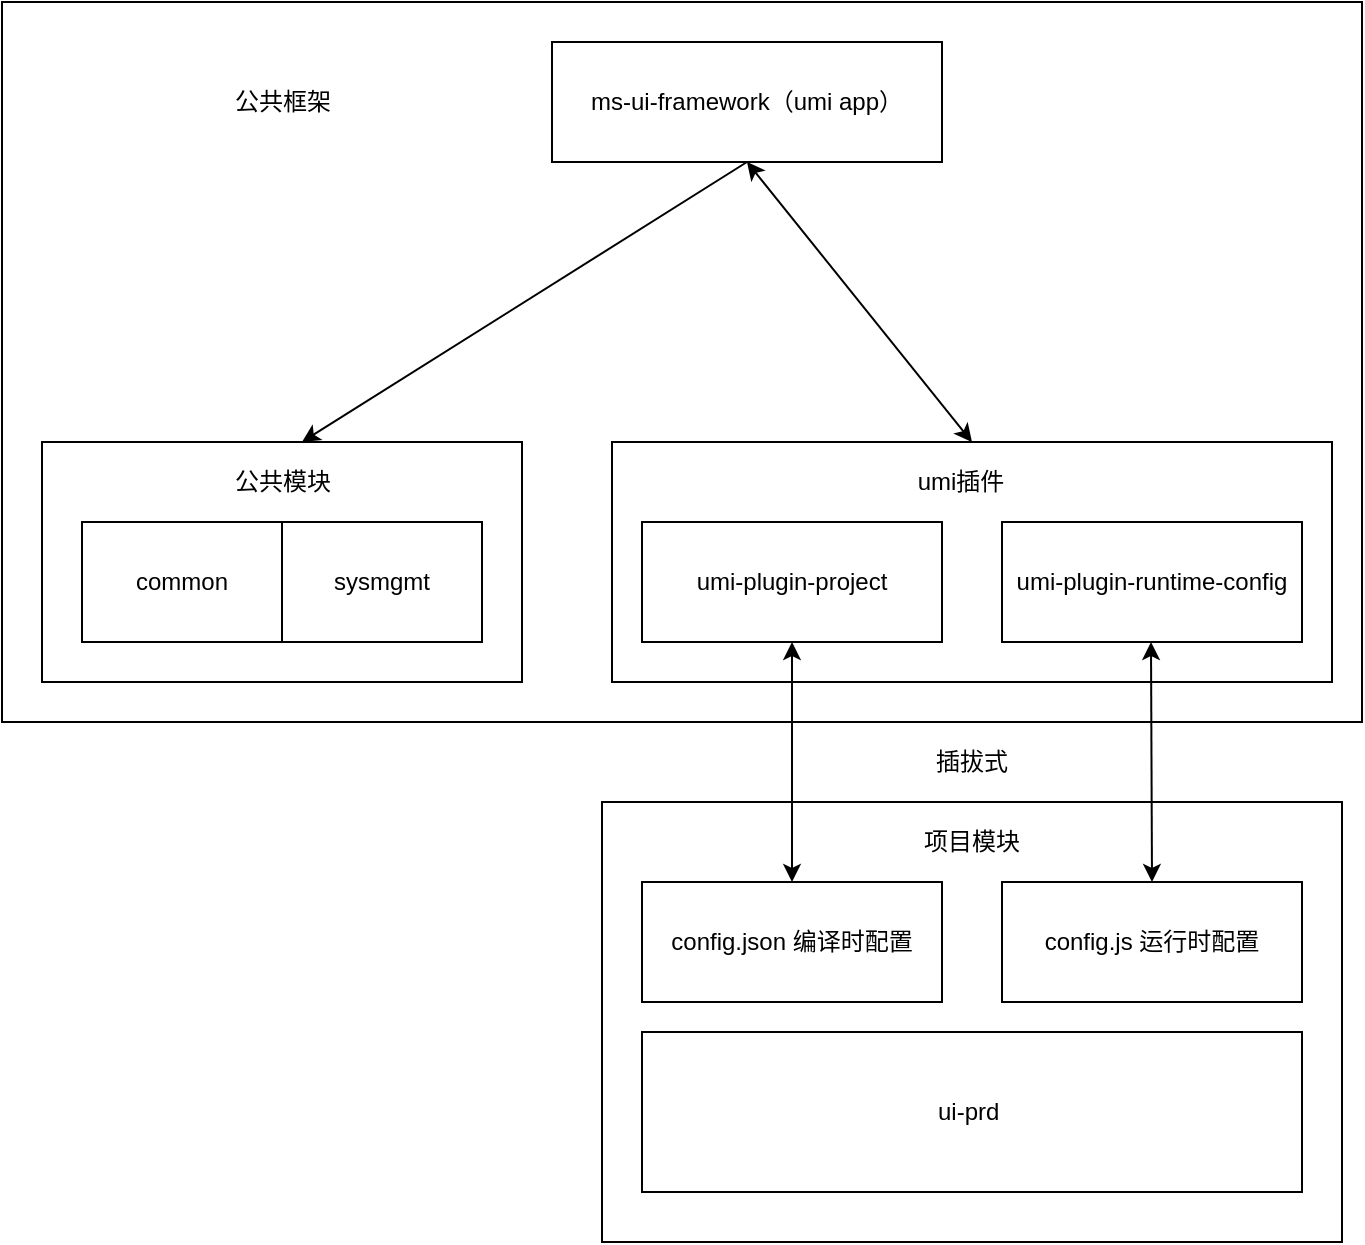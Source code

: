 <mxfile version="14.9.1" type="github">
  <diagram id="rC_-q-C5sXUHfJyQTO7R" name="第 1 页">
    <mxGraphModel dx="1426" dy="787" grid="1" gridSize="10" guides="1" tooltips="1" connect="1" arrows="1" fold="1" page="1" pageScale="1" pageWidth="827" pageHeight="1169" math="0" shadow="0">
      <root>
        <mxCell id="0" />
        <mxCell id="1" parent="0" />
        <mxCell id="8PcPeRf8CqjzHStHB_jc-21" value="" style="rounded=0;whiteSpace=wrap;html=1;fillColor=none;" parent="1" vertex="1">
          <mxGeometry x="40" y="120" width="680" height="360" as="geometry" />
        </mxCell>
        <mxCell id="REGAgrP9oS0jDpnpW-cA-7" value="" style="rounded=0;whiteSpace=wrap;html=1;fillColor=none;" vertex="1" parent="1">
          <mxGeometry x="60" y="340" width="240" height="120" as="geometry" />
        </mxCell>
        <mxCell id="8PcPeRf8CqjzHStHB_jc-18" value="" style="rounded=0;whiteSpace=wrap;html=1;fillColor=none;" parent="1" vertex="1">
          <mxGeometry x="340" y="520" width="370" height="220" as="geometry" />
        </mxCell>
        <mxCell id="8PcPeRf8CqjzHStHB_jc-1" value="ms-ui-framework（umi app）" style="rounded=0;whiteSpace=wrap;html=1;" parent="1" vertex="1">
          <mxGeometry x="315" y="140" width="195" height="60" as="geometry" />
        </mxCell>
        <mxCell id="8PcPeRf8CqjzHStHB_jc-2" value="ui-prd&amp;nbsp;" style="rounded=0;whiteSpace=wrap;html=1;" parent="1" vertex="1">
          <mxGeometry x="360" y="635" width="330" height="80" as="geometry" />
        </mxCell>
        <mxCell id="8PcPeRf8CqjzHStHB_jc-3" value="sysmgmt" style="rounded=0;whiteSpace=wrap;html=1;" parent="1" vertex="1">
          <mxGeometry x="180" y="380" width="100" height="60" as="geometry" />
        </mxCell>
        <mxCell id="8PcPeRf8CqjzHStHB_jc-4" value="common" style="rounded=0;whiteSpace=wrap;html=1;" parent="1" vertex="1">
          <mxGeometry x="80" y="380" width="100" height="60" as="geometry" />
        </mxCell>
        <mxCell id="8PcPeRf8CqjzHStHB_jc-8" value="" style="endArrow=classic;html=1;exitX=0.5;exitY=1;exitDx=0;exitDy=0;" parent="1" source="8PcPeRf8CqjzHStHB_jc-1" edge="1">
          <mxGeometry width="50" height="50" relative="1" as="geometry">
            <mxPoint x="270" y="430" as="sourcePoint" />
            <mxPoint x="190" y="340" as="targetPoint" />
            <Array as="points" />
          </mxGeometry>
        </mxCell>
        <mxCell id="8PcPeRf8CqjzHStHB_jc-14" value="umi-plugin-project" style="rounded=0;whiteSpace=wrap;html=1;" parent="1" vertex="1">
          <mxGeometry x="360" y="380" width="150" height="60" as="geometry" />
        </mxCell>
        <mxCell id="8PcPeRf8CqjzHStHB_jc-15" value="umi-plugin-runtime-config" style="rounded=0;whiteSpace=wrap;html=1;" parent="1" vertex="1">
          <mxGeometry x="540" y="380" width="150" height="60" as="geometry" />
        </mxCell>
        <mxCell id="8PcPeRf8CqjzHStHB_jc-16" value="config.json 编译时配置" style="rounded=0;whiteSpace=wrap;html=1;" parent="1" vertex="1">
          <mxGeometry x="360" y="560" width="150" height="60" as="geometry" />
        </mxCell>
        <mxCell id="8PcPeRf8CqjzHStHB_jc-17" value="config.js 运行时配置" style="rounded=0;whiteSpace=wrap;html=1;" parent="1" vertex="1">
          <mxGeometry x="540" y="560" width="150" height="60" as="geometry" />
        </mxCell>
        <mxCell id="8PcPeRf8CqjzHStHB_jc-22" value="" style="endArrow=classic;startArrow=classic;html=1;entryX=0.5;entryY=1;entryDx=0;entryDy=0;exitX=0.5;exitY=0;exitDx=0;exitDy=0;" parent="1" source="8PcPeRf8CqjzHStHB_jc-16" target="8PcPeRf8CqjzHStHB_jc-14" edge="1">
          <mxGeometry width="50" height="50" relative="1" as="geometry">
            <mxPoint x="435" y="520" as="sourcePoint" />
            <mxPoint x="490" y="450" as="targetPoint" />
          </mxGeometry>
        </mxCell>
        <mxCell id="8PcPeRf8CqjzHStHB_jc-23" value="" style="endArrow=classic;startArrow=classic;html=1;entryX=0.5;entryY=1;entryDx=0;entryDy=0;exitX=0.5;exitY=0;exitDx=0;exitDy=0;" parent="1" source="8PcPeRf8CqjzHStHB_jc-17" edge="1">
          <mxGeometry width="50" height="50" relative="1" as="geometry">
            <mxPoint x="614.5" y="520" as="sourcePoint" />
            <mxPoint x="614.5" y="440" as="targetPoint" />
          </mxGeometry>
        </mxCell>
        <mxCell id="8PcPeRf8CqjzHStHB_jc-24" value="" style="rounded=0;whiteSpace=wrap;html=1;fillColor=none;" parent="1" vertex="1">
          <mxGeometry x="345" y="340" width="360" height="120" as="geometry" />
        </mxCell>
        <mxCell id="8PcPeRf8CqjzHStHB_jc-25" value="" style="endArrow=classic;startArrow=classic;html=1;entryX=0.5;entryY=0;entryDx=0;entryDy=0;exitX=0.5;exitY=1;exitDx=0;exitDy=0;" parent="1" source="8PcPeRf8CqjzHStHB_jc-1" target="8PcPeRf8CqjzHStHB_jc-24" edge="1">
          <mxGeometry width="50" height="50" relative="1" as="geometry">
            <mxPoint x="389" y="250" as="sourcePoint" />
            <mxPoint x="439" y="200" as="targetPoint" />
          </mxGeometry>
        </mxCell>
        <mxCell id="REGAgrP9oS0jDpnpW-cA-1" value="插拔式" style="text;html=1;strokeColor=none;fillColor=none;align=center;verticalAlign=middle;whiteSpace=wrap;rounded=0;" vertex="1" parent="1">
          <mxGeometry x="505" y="490" width="40" height="20" as="geometry" />
        </mxCell>
        <mxCell id="REGAgrP9oS0jDpnpW-cA-3" value="公共模块" style="text;html=1;strokeColor=none;fillColor=none;align=center;verticalAlign=middle;whiteSpace=wrap;rounded=0;" vertex="1" parent="1">
          <mxGeometry x="143.5" y="350" width="73" height="20" as="geometry" />
        </mxCell>
        <mxCell id="REGAgrP9oS0jDpnpW-cA-5" value="umi插件" style="text;html=1;strokeColor=none;fillColor=none;align=center;verticalAlign=middle;whiteSpace=wrap;rounded=0;" vertex="1" parent="1">
          <mxGeometry x="483" y="350" width="73" height="20" as="geometry" />
        </mxCell>
        <mxCell id="REGAgrP9oS0jDpnpW-cA-6" value="项目模块" style="text;html=1;strokeColor=none;fillColor=none;align=center;verticalAlign=middle;whiteSpace=wrap;rounded=0;" vertex="1" parent="1">
          <mxGeometry x="493" y="530" width="64" height="20" as="geometry" />
        </mxCell>
        <mxCell id="REGAgrP9oS0jDpnpW-cA-8" value="公共框架" style="text;html=1;strokeColor=none;fillColor=none;align=center;verticalAlign=middle;whiteSpace=wrap;rounded=0;" vertex="1" parent="1">
          <mxGeometry x="143.5" y="160" width="73" height="20" as="geometry" />
        </mxCell>
      </root>
    </mxGraphModel>
  </diagram>
</mxfile>
